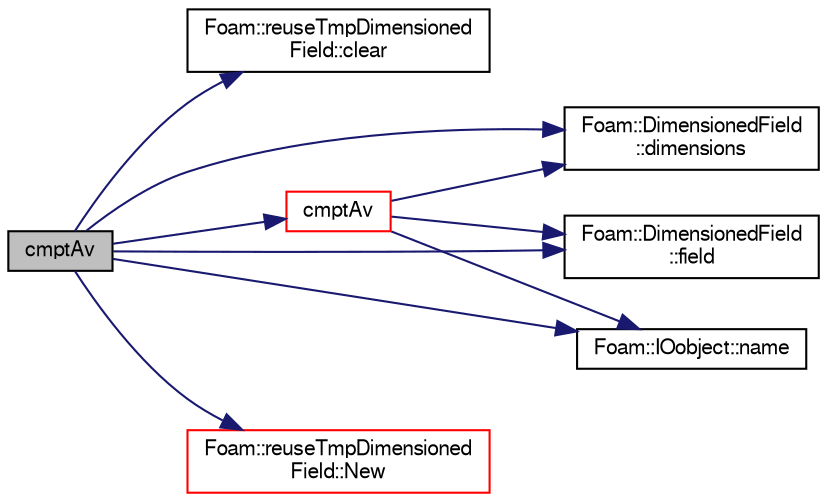digraph "cmptAv"
{
  bgcolor="transparent";
  edge [fontname="FreeSans",fontsize="10",labelfontname="FreeSans",labelfontsize="10"];
  node [fontname="FreeSans",fontsize="10",shape=record];
  rankdir="LR";
  Node59183 [label="cmptAv",height=0.2,width=0.4,color="black", fillcolor="grey75", style="filled", fontcolor="black"];
  Node59183 -> Node59184 [color="midnightblue",fontsize="10",style="solid",fontname="FreeSans"];
  Node59184 [label="Foam::reuseTmpDimensioned\lField::clear",height=0.2,width=0.4,color="black",URL="$a26394.html#aaa3059115b3dd8823d59eb56c23db009"];
  Node59183 -> Node59185 [color="midnightblue",fontsize="10",style="solid",fontname="FreeSans"];
  Node59185 [label="cmptAv",height=0.2,width=0.4,color="red",URL="$a21124.html#a7af056d5acb329854c78eb3267468c11"];
  Node59185 -> Node59187 [color="midnightblue",fontsize="10",style="solid",fontname="FreeSans"];
  Node59187 [label="Foam::DimensionedField\l::dimensions",height=0.2,width=0.4,color="black",URL="$a26390.html#a66989c1e0666e0d0c93a2056ce75599e",tooltip="Return dimensions. "];
  Node59185 -> Node59188 [color="midnightblue",fontsize="10",style="solid",fontname="FreeSans"];
  Node59188 [label="Foam::DimensionedField\l::field",height=0.2,width=0.4,color="black",URL="$a26390.html#a969c81597ae68f5a36efafe599ec1e89"];
  Node59185 -> Node59191 [color="midnightblue",fontsize="10",style="solid",fontname="FreeSans"];
  Node59191 [label="Foam::IOobject::name",height=0.2,width=0.4,color="black",URL="$a26142.html#acc80e00a8ac919288fb55bd14cc88bf6",tooltip="Return name. "];
  Node59183 -> Node59187 [color="midnightblue",fontsize="10",style="solid",fontname="FreeSans"];
  Node59183 -> Node59188 [color="midnightblue",fontsize="10",style="solid",fontname="FreeSans"];
  Node59183 -> Node59191 [color="midnightblue",fontsize="10",style="solid",fontname="FreeSans"];
  Node59183 -> Node59192 [color="midnightblue",fontsize="10",style="solid",fontname="FreeSans"];
  Node59192 [label="Foam::reuseTmpDimensioned\lField::New",height=0.2,width=0.4,color="red",URL="$a26394.html#a7006645d025d8a6d6ccb92599751a50b"];
}

